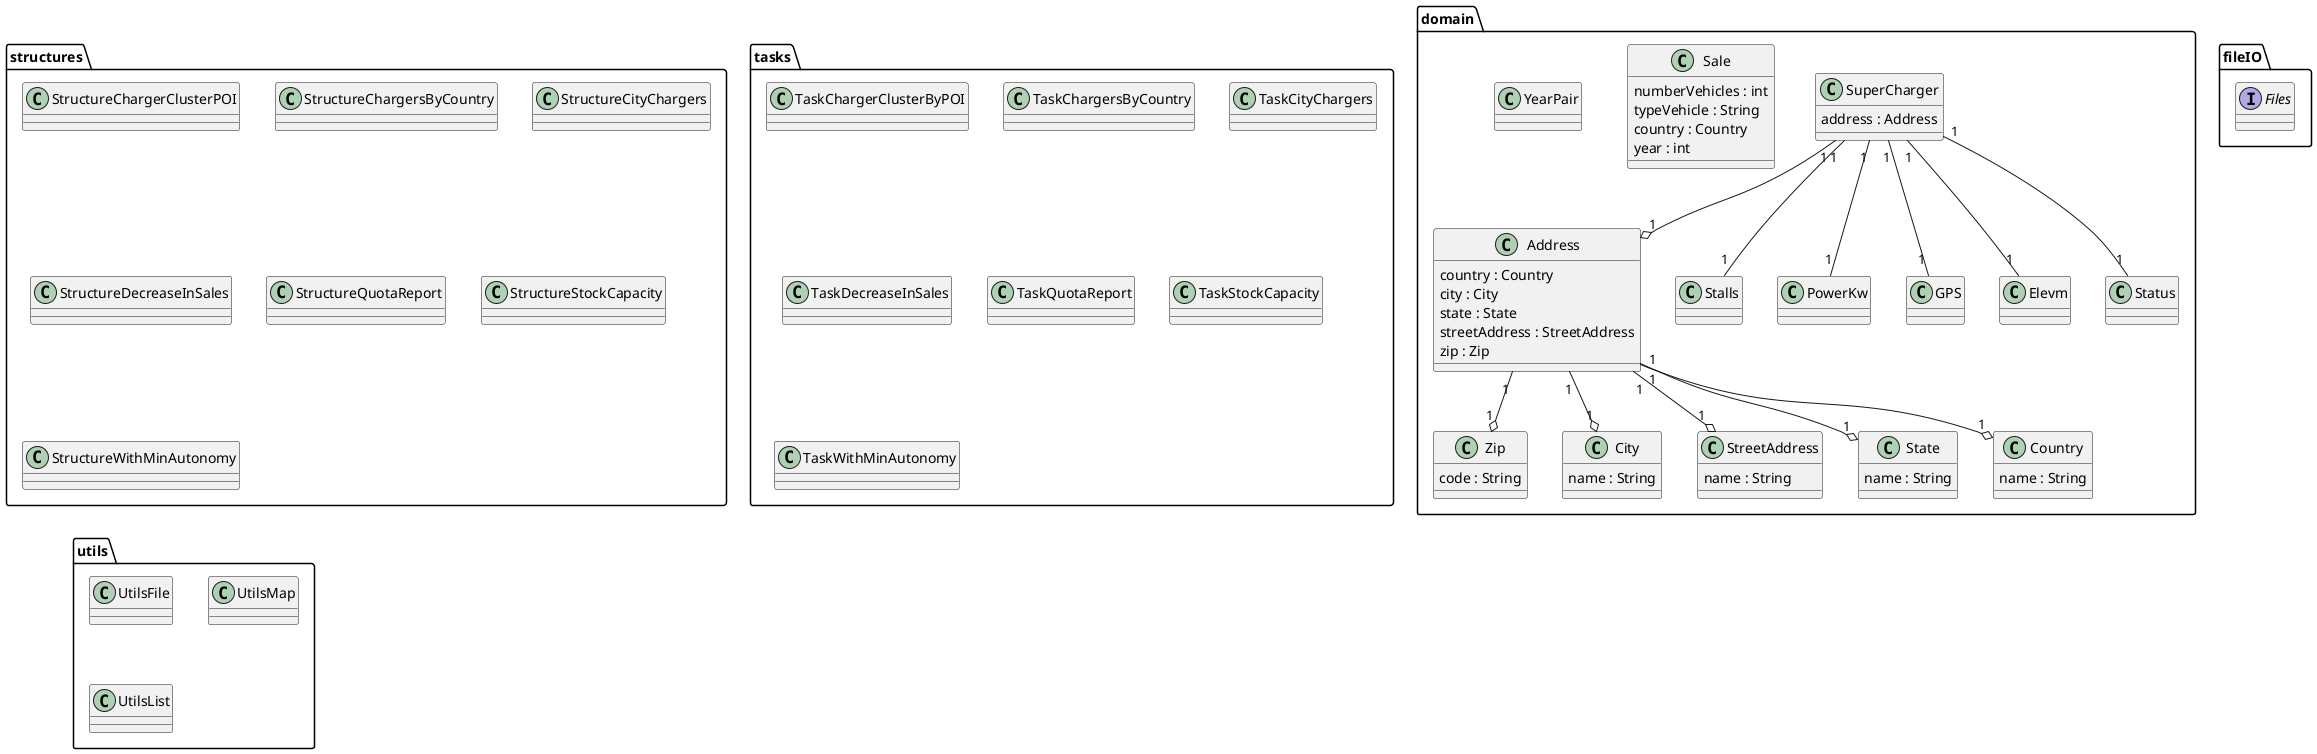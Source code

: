 


@startuml



    package domain{
        class Address{
            country : Country
            city : City
            state : State
            streetAddress : StreetAddress
            zip : Zip
        }

        class Zip{
            code : String
        }

        class City{
            name : String
        }

        class StreetAddress{
            name : String
        }

        class State{
            name : String
        }

        class Country {
            name : String


        }

        class SuperCharger{
            address : Address
        }

        class Sale{
            numberVehicles : int
            typeVehicle : String
            country : Country
            year : int
        }


        class Stalls{
        }

        class PowerKw{
        }

        class GPS{
        }

        class Elevm{
        }

        class Status{
        }
        class YearPair{
        }
    }
    package structures{
        class StructureChargerClusterPOI{}
        class StructureChargersByCountry{}
        class StructureCityChargers{}
        class StructureDecreaseInSales{}
        class StructureQuotaReport{}
        class StructureStockCapacity{}
        class StructureWithMinAutonomy{}

    }

    package tasks{
        class TaskChargerClusterByPOI{}
        class TaskChargersByCountry{}
        class TaskCityChargers{}
        class TaskDecreaseInSales{}
        class TaskQuotaReport{}
        class TaskStockCapacity{}
        class TaskWithMinAutonomy{}
    }



    package fileIO{
        interface Files{}
    }

    package utils{
        class UtilsFile{}
        class UtilsMap{}
        class UtilsList{}

    }


Address "1" --o "1" Country
Address "1" --o "1" City
Address "1" --o "1" StreetAddress
Address "1" --o "1" Zip
Address "1" --o "1" State

SuperCharger "1" --o "1" Address
SuperCharger "1" -- "1" Status
SuperCharger "1" -- "1" GPS
SuperCharger "1" -- "1" PowerKw
SuperCharger "1" -- "1" Stalls
SuperCharger "1" -- "1" Elevm

@enduml